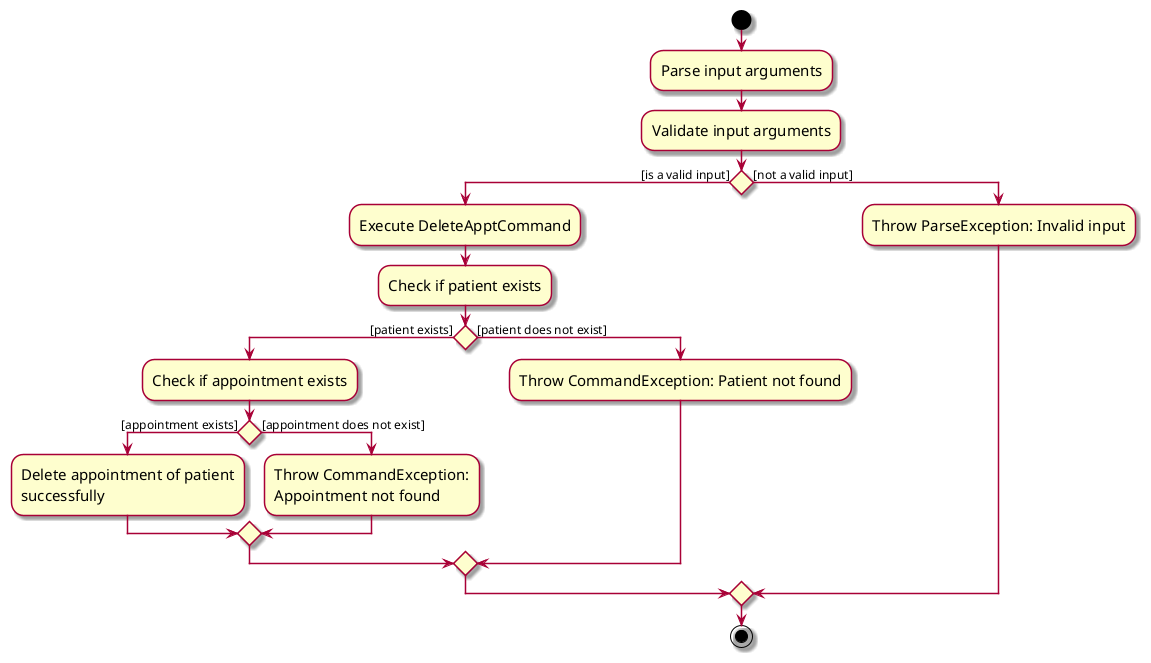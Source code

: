 @startuml DeleteApptActivityDiagram
skin rose
skinparam ActivityFontSize 15
skinparam ArrowFontSize 12
start
:Parse input arguments;
:Validate input arguments;
if () then ([is a valid input])
    :Execute DeleteApptCommand;
    :Check if patient exists;
    if () then ([patient exists])
        :Check if appointment exists;
        if () then ([appointment exists])
            :Delete appointment of patient
            successfully;
        else ([appointment does not exist])
            :Throw CommandException:
            Appointment not found;
        endif
    else ([patient does not exist])
        :Throw CommandException: Patient not found;
    endif
else ([not a valid input])
    :Throw ParseException: Invalid input;
endif
stop
@enduml
